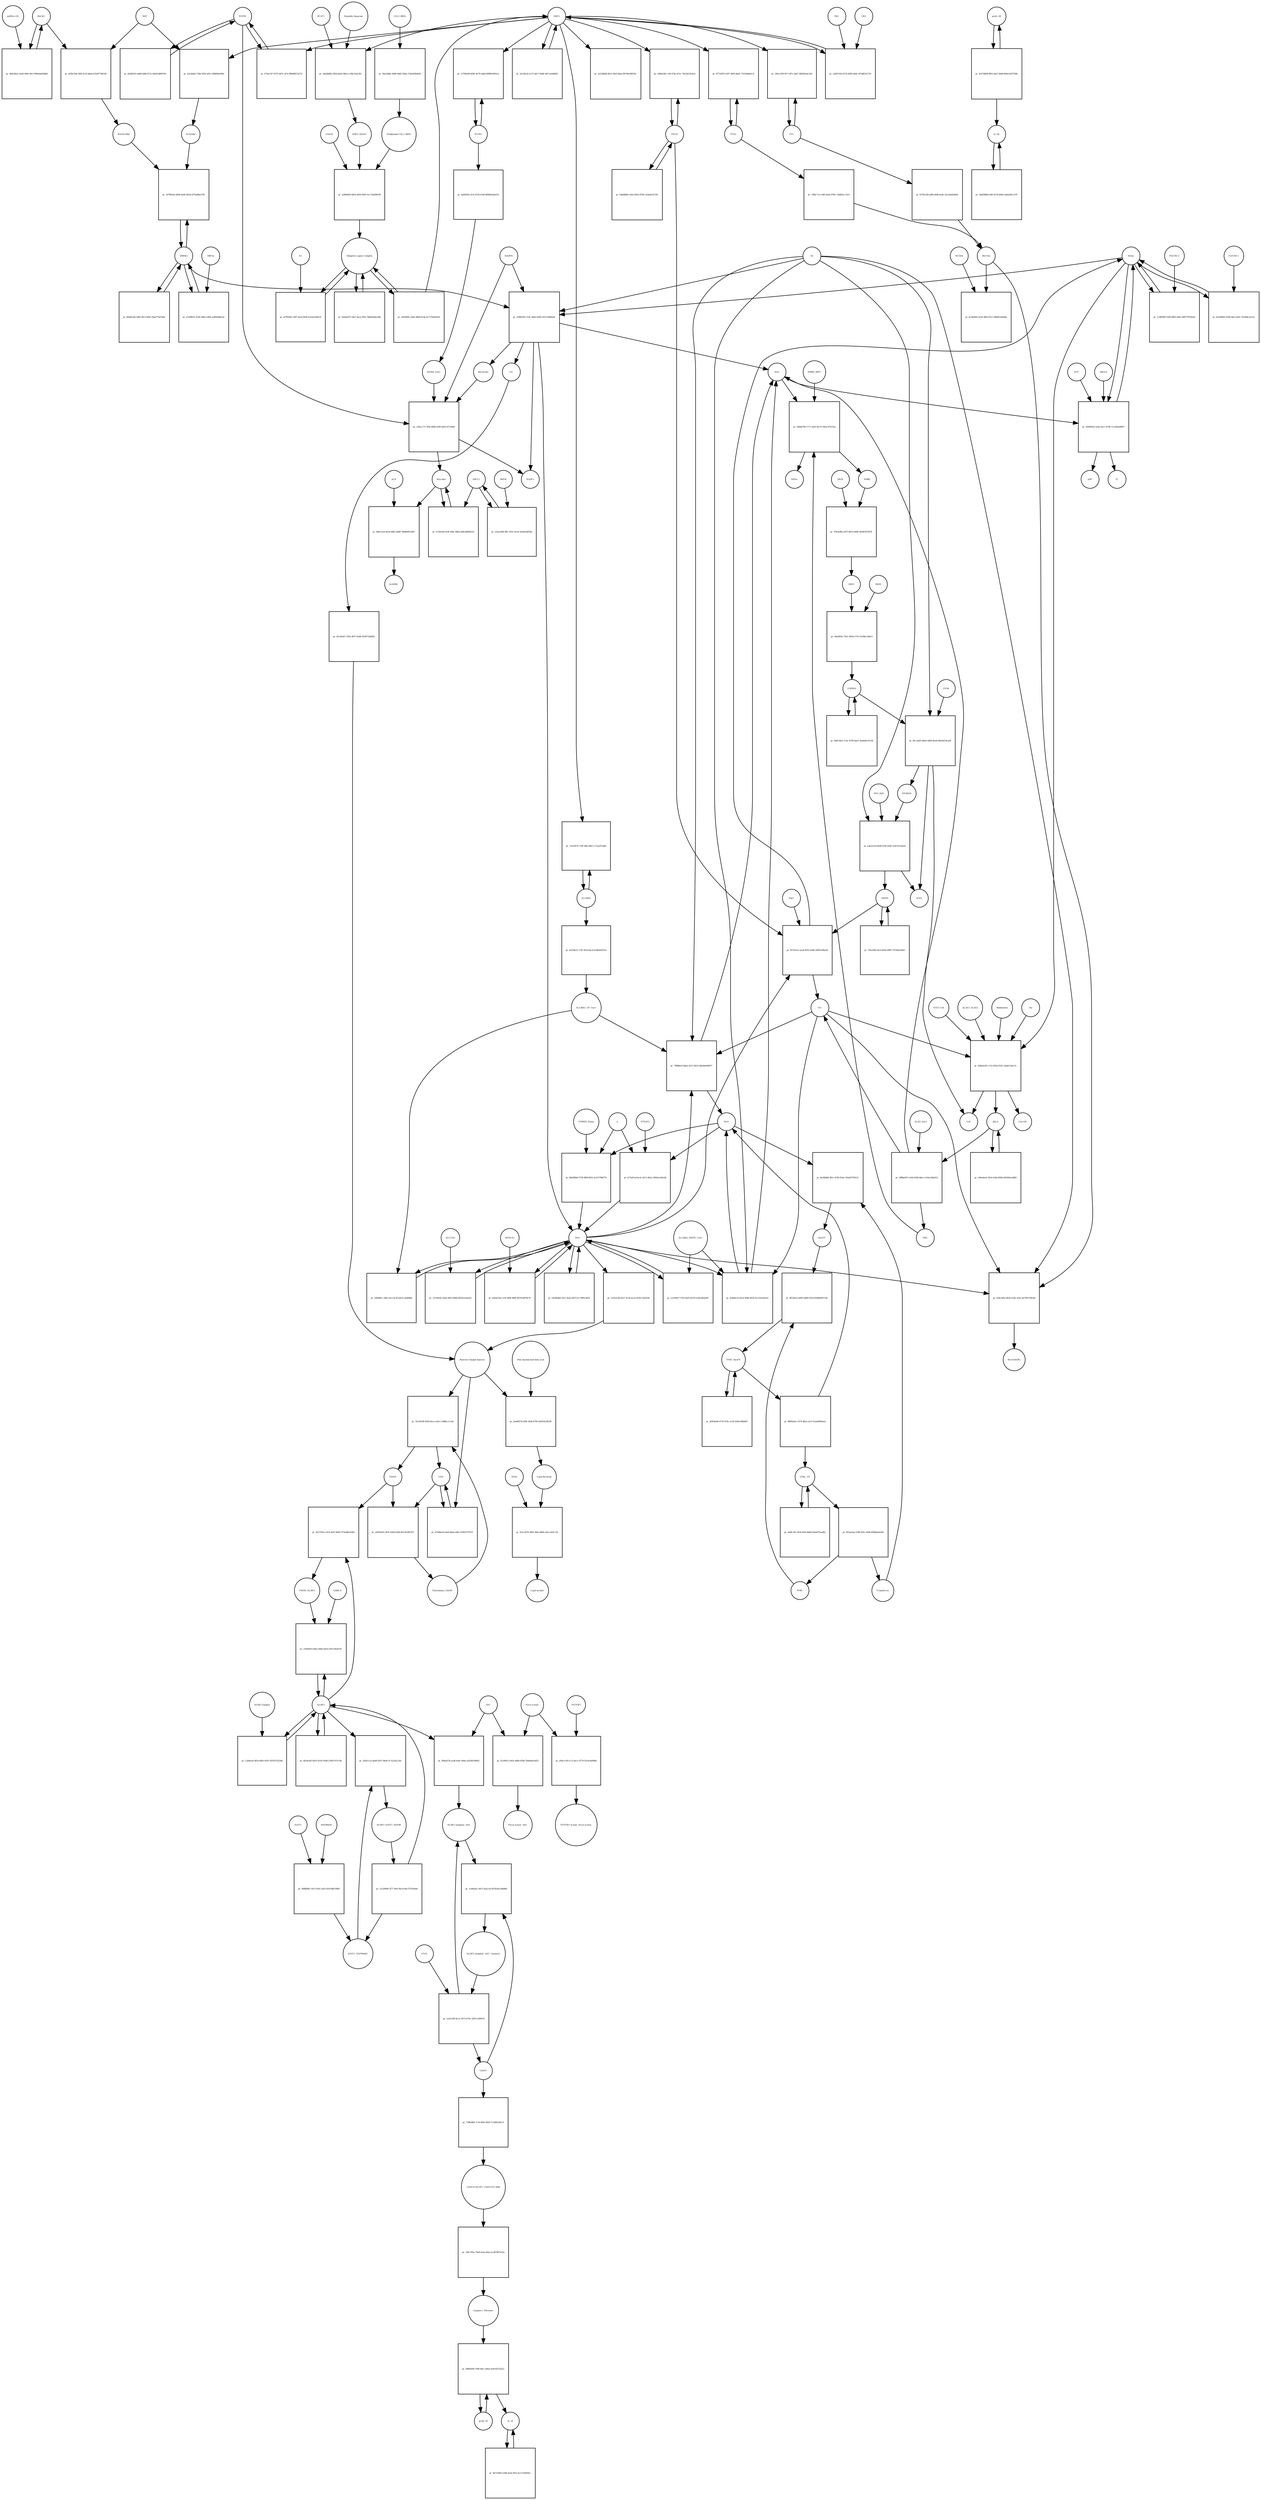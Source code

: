 strict digraph  {
Heme [annotation="urn_miriam_obo.chebi_CHEBI%3A30413", bipartite=0, cls="simple chemical", fontsize=4, label=Heme, shape=circle];
"pr_354601b2-7cdc-449a-b206-24372366fa04" [annotation="", bipartite=1, cls=process, fontsize=4, label="pr_354601b2-7cdc-449a-b206-24372366fa04", shape=square];
Biliverdin [annotation="urn_miriam_obo.chebi_CHEBI%3A17033", bipartite=0, cls="simple chemical", fontsize=4, label=Biliverdin, shape=circle];
HMOX1 [annotation="", bipartite=0, cls=macromolecule, fontsize=4, label=HMOX1, shape=circle];
O2 [annotation="urn_miriam_obo.chebi_CHEBI%3A15379", bipartite=0, cls="simple chemical", fontsize=4, label=O2, shape=circle];
NADPH [annotation="urn_miriam_obo.chebi_CHEBI%3A16474", bipartite=0, cls="simple chemical", fontsize=4, label=NADPH, shape=circle];
H2O [annotation="urn_miriam_obo.chebi_CHEBI%3A15377", bipartite=0, cls="simple chemical", fontsize=4, label=H2O, shape=circle];
"Fe2+" [annotation="urn_miriam_obo.chebi_CHEBI%3A29033", bipartite=0, cls="simple chemical", fontsize=4, label="Fe2+", shape=circle];
"NADP+" [annotation="urn_miriam_obo.chebi_CHEBI%3A18009", bipartite=0, cls="simple chemical", fontsize=4, label="NADP+", shape=circle];
CO [annotation="urn_miriam_obo.chebi_CHEBI%3A17245", bipartite=0, cls="simple chemical", fontsize=4, label=CO, shape=circle];
"pr_1336f909-2349-4893-9d42-4897787fd3ab" [annotation="", bipartite=1, cls=process, fontsize=4, label="pr_1336f909-2349-4893-9d42-4897787fd3ab", shape=square];
"FLVCR1-2" [annotation=urn_miriam_uniprot_Q9Y5Y0, bipartite=0, cls=macromolecule, fontsize=4, label="FLVCR1-2", shape=circle];
"pr_c93ec173-7f0a-4489-a036-eb01c97cf46d" [annotation="", bipartite=1, cls=process, fontsize=4, label="pr_c93ec173-7f0a-4489-a036-eb01c97cf46d", shape=square];
Bilirubin [annotation="urn_miriam_obo.chebi_CHEBI%3A16990", bipartite=0, cls="simple chemical", fontsize=4, label=Bilirubin, shape=circle];
BLVRB [annotation=urn_miriam_uniprot_P30043, bipartite=0, cls=macromolecule, fontsize=4, label=BLVRB, shape=circle];
"BLVRA_Zn2+" [annotation="urn_miriam_obo.chebi_CHEBI%3A29805|urn_miriam_uniprot_P53004", bipartite=0, cls=complex, fontsize=4, label="BLVRA_Zn2+", shape=circle];
"pr_2c5f0cd0-d10f-49bc-88b2-8d4c4d664216" [annotation="", bipartite=1, cls=process, fontsize=4, label="pr_2c5f0cd0-d10f-49bc-88b2-8d4c4d664216", shape=square];
ABCC1 [annotation="", bipartite=0, cls=macromolecule, fontsize=4, label=ABCC1, shape=circle];
"pr_b8613caf-b03d-4d81-b488-7b96b091e805" [annotation="", bipartite=1, cls=process, fontsize=4, label="pr_b8613caf-b03d-4d81-b488-7b96b091e805", shape=square];
ALB [annotation=urn_miriam_uniprot_P02768, bipartite=0, cls=macromolecule, fontsize=4, label=ALB, shape=circle];
"ALB/BIL" [annotation="urn_miriam_uniprot_P02768|urn_miriam_obo.chebi_CHEBI%3A16990", bipartite=0, cls=complex, fontsize=4, label="ALB/BIL", shape=circle];
NRF2 [annotation="", bipartite=0, cls=macromolecule, fontsize=4, label=NRF2, shape=circle];
"pr_a5a3bde5-7f6a-493f-a65c-fdf8064c6f6e" [annotation="", bipartite=1, cls=process, fontsize=4, label="pr_a5a3bde5-7f6a-493f-a65c-fdf8064c6f6e", shape=square];
MAF [annotation=urn_miriam_uniprot_O75444, bipartite=0, cls=macromolecule, fontsize=4, label=MAF, shape=circle];
"Nrf2/Maf" [annotation="", bipartite=0, cls=complex, fontsize=4, label="Nrf2/Maf", shape=circle];
"pr_af5b1206-300f-4132-b8a6-a91d07746336" [annotation="", bipartite=1, cls=process, fontsize=4, label="pr_af5b1206-300f-4132-b8a6-a91d07746336", shape=square];
BACH1 [annotation=urn_miriam_uniprot_O14867, bipartite=0, cls=macromolecule, fontsize=4, label=BACH1, shape=circle];
"BACH1/Maf" [annotation="", bipartite=0, cls=complex, fontsize=4, label="BACH1/Maf", shape=circle];
"pr_489c8b2a-5a04-490e-8fcf-999a6ad5d86d" [annotation="", bipartite=1, cls=process, fontsize=4, label="pr_489c8b2a-5a04-490e-8fcf-999a6ad5d86d", shape=square];
"miRNA-155" [annotation=urn_miriam_ncbigene_406947, bipartite=0, cls="nucleic acid feature", fontsize=4, label="miRNA-155", shape=circle];
"pr_307802e6-4066-4a96-9924-837ba68a37f8" [annotation="", bipartite=1, cls=process, fontsize=4, label="pr_307802e6-4066-4a96-9924-837ba68a37f8", shape=square];
PRIN9 [annotation="urn_miriam_obo.chebi_CHEBI%3A15430", bipartite=0, cls="simple chemical", fontsize=4, label=PRIN9, shape=circle];
"pr_f0735a12-ae24-4055-b346-5df95cf0bc69" [annotation="", bipartite=1, cls=process, fontsize=4, label="pr_f0735a12-ae24-4055-b346-5df95cf0bc69", shape=square];
FECH [annotation=urn_miriam_uniprot_P22830, bipartite=0, cls=macromolecule, fontsize=4, label=FECH, shape=circle];
"Pb2+" [annotation="urn_miriam_obo.chebi_CHEBI%3A27889", bipartite=0, cls="simple chemical", fontsize=4, label="Pb2+", shape=circle];
"H+" [annotation="urn_miriam_obo.chebi_CHEBI%3A15378", bipartite=0, cls="simple chemical", fontsize=4, label="H+", shape=circle];
"SUCC-CoA" [annotation="urn_miriam_obo.chebi_CHEBI%3A57292", bipartite=0, cls="simple chemical", fontsize=4, label="SUCC-CoA", shape=circle];
"pr_628a0c85-c7e2-435d-9145-14ade7aafc51" [annotation="", bipartite=1, cls=process, fontsize=4, label="pr_628a0c85-c7e2-435d-9145-14ade7aafc51", shape=square];
dALA [annotation="urn_miriam_obo.chebi_CHEBI%3A356416", bipartite=0, cls="simple chemical", fontsize=4, label=dALA, shape=circle];
ALAS1_ALAS2 [annotation="urn_miriam_uniprot_P13196|urn_miriam_uniprot_P22557", bipartite=0, cls=complex, fontsize=4, label=ALAS1_ALAS2, shape=circle];
Panhematin [annotation="urn_miriam_obo.chebi_CHEBI%3A50385", bipartite=0, cls="simple chemical", fontsize=4, label=Panhematin, shape=circle];
Gly [annotation="urn_miriam_obo.chebi_CHEBI%3A57305", bipartite=0, cls="simple chemical", fontsize=4, label=Gly, shape=circle];
"CoA-SH" [annotation="urn_miriam_obo.chebi_CHEBI%3A15346", bipartite=0, cls="simple chemical", fontsize=4, label="CoA-SH", shape=circle];
CO2 [annotation="urn_miriam_obo.chebi_CHEBI%3A16526", bipartite=0, cls="simple chemical", fontsize=4, label=CO2, shape=circle];
"pr_2dad940b-383d-46a9-98e0-cc98c554c001" [annotation="", bipartite=1, cls=process, fontsize=4, label="pr_2dad940b-383d-46a9-98e0-cc98c554c001", shape=square];
KEAP1 [annotation=urn_miriam_uniprot_Q14145, bipartite=0, cls=macromolecule, fontsize=4, label=KEAP1, shape=circle];
NRF2_KEAP1 [annotation="urn_miriam_uniprot_Q14145|urn_miriam_uniprot_Q16236", bipartite=0, cls=complex, fontsize=4, label=NRF2_KEAP1, shape=circle];
"Dimethly fumarate" [annotation="urn_miriam_obo.chebi_CHEBI%3A76004", bipartite=0, cls="simple chemical", fontsize=4, label="Dimethly fumarate", shape=circle];
"Ubiquitin Ligase Complex" [annotation="urn_miriam_uniprot_Q14145|urn_miriam_uniprot_Q15843|urn_miriam_uniprot_Q13618|urn_miriam_uniprot_P62877|urn_miriam_uniprot_Q16236|urn_miriam_uniprot_P0CG48|urn_miriam_pubmed_19940261|urn_miriam_interpro_IPR000608", bipartite=0, cls=complex, fontsize=4, label="Ubiquitin Ligase Complex", shape=circle];
"pr_b2eba670-18a7-4aca-95e1-94b9e00acdd9" [annotation="", bipartite=1, cls=process, fontsize=4, label="pr_b2eba670-18a7-4aca-95e1-94b9e00acdd9", shape=square];
"pr_588ba9d7-e344-459d-80a1-e316a18da912" [annotation="", bipartite=1, cls=process, fontsize=4, label="pr_588ba9d7-e344-459d-80a1-e316a18da912", shape=square];
PBG [annotation="urn_miriam_obo.chebi_CHEBI%3A58126", bipartite=0, cls="simple chemical", fontsize=4, label=PBG, shape=circle];
"ALAD_Zn2+" [annotation="urn_miriam_uniprot_P13716|urn_miriam_obo.chebi_CHEBI%3A29105", bipartite=0, cls=complex, fontsize=4, label="ALAD_Zn2+", shape=circle];
"pr_566db796-177c-4243-8a74-5542c47037aa" [annotation="", bipartite=1, cls=process, fontsize=4, label="pr_566db796-177c-4243-8a74-5542c47037aa", shape=square];
HMBL [annotation="urn_miriam_obo.chebi_CHEBI%3A57845", bipartite=0, cls="simple chemical", fontsize=4, label=HMBL, shape=circle];
HMBS_DIPY [annotation="urn_miriam_obo.chebi_CHEBI%3A36319|urn_miriam_uniprot_P08397", bipartite=0, cls=complex, fontsize=4, label=HMBS_DIPY, shape=circle];
"NH4+" [annotation="urn_miriam_obo.chebi_CHEBI%3A28938", bipartite=0, cls="simple chemical", fontsize=4, label="NH4+", shape=circle];
"pr_87b3e9be-a97f-4853-b448-39266187f478" [annotation="", bipartite=1, cls=process, fontsize=4, label="pr_87b3e9be-a97f-4853-b448-39266187f478", shape=square];
URO3 [annotation="urn_miriam_obo.chebi_CHEBI%3A15437", bipartite=0, cls="simple chemical", fontsize=4, label=URO3, shape=circle];
UROS [annotation=urn_miriam_uniprot_P10746, bipartite=0, cls=macromolecule, fontsize=4, label=UROS, shape=circle];
"pr_d4af8592-79a1-4934-a710-33cfbbc26bc9" [annotation="", bipartite=1, cls=process, fontsize=4, label="pr_d4af8592-79a1-4934-a710-33cfbbc26bc9", shape=square];
COPRO3 [annotation="urn_miriam_obo.chebi_CHEBI%3A15439", bipartite=0, cls="simple chemical", fontsize=4, label=COPRO3, shape=circle];
UROD [annotation=urn_miriam_uniprot_P06132, bipartite=0, cls=macromolecule, fontsize=4, label=UROD, shape=circle];
"pr_9fcca603-db0a-4d69-8ea8-d4624474caf8" [annotation="", bipartite=1, cls=process, fontsize=4, label="pr_9fcca603-db0a-4d69-8ea8-d4624474caf8", shape=square];
PPGEN9 [annotation="urn_miriam_obo.chebi_CHEBI%3A15435", bipartite=0, cls="simple chemical", fontsize=4, label=PPGEN9, shape=circle];
CPOX [annotation=urn_miriam_uniprot_P36551, bipartite=0, cls=macromolecule, fontsize=4, label=CPOX, shape=circle];
H2O2 [annotation="urn_miriam_obo.chebi_CHEBI%3A16240", bipartite=0, cls="simple chemical", fontsize=4, label=H2O2, shape=circle];
"pr_e4e2a314-b028-416f-9e49-1a9c9153eafd" [annotation="", bipartite=1, cls=process, fontsize=4, label="pr_e4e2a314-b028-416f-9e49-1a9c9153eafd", shape=square];
PPO_FAD [annotation="urn_miriam_obo.chebi_CHEBI%3A16238|urn_miriam_uniprot_P50336", bipartite=0, cls=complex, fontsize=4, label=PPO_FAD, shape=circle];
"pr_2e13fe1b-a172-4d17-83d6-4d7c2efdd693" [annotation="", bipartite=1, cls=process, fontsize=4, label="pr_2e13fe1b-a172-4d17-83d6-4d7c2efdd693", shape=square];
"pr_e66edee8-281d-43de-808d-d91665ee48fd" [annotation="", bipartite=1, cls="uncertain process", fontsize=4, label="pr_e66edee8-281d-43de-808d-d91665ee48fd", shape=square];
"pr_9d0c042e-7c4c-4700-8a61-4a9de8c07e38" [annotation="", bipartite=1, cls="uncertain process", fontsize=4, label="pr_9d0c042e-7c4c-4700-8a61-4a9de8c07e38", shape=square];
"pr_792c05ff-e6c0-465a-890f-71f18da25bf3" [annotation="", bipartite=1, cls="uncertain process", fontsize=4, label="pr_792c05ff-e6c0-465a-890f-71f18da25bf3", shape=square];
"Poly-unsaturated fatty acid" [annotation="urn_miriam_obo.chebi_CHEBI%3A26208", bipartite=0, cls="simple chemical", fontsize=4, label="Poly-unsaturated fatty acid", shape=circle];
"pr_be486578-299c-4fa8-b700-4d201b53b1f8" [annotation="", bipartite=1, cls=process, fontsize=4, label="pr_be486578-299c-4fa8-b700-4d201b53b1f8", shape=square];
"Lipid Peroxide" [annotation="urn_miriam_obo.chebi_CHEBI%3A61051", bipartite=0, cls="simple chemical", fontsize=4, label="Lipid Peroxide", shape=circle];
"Reactive Oxygen Species" [annotation="urn_miriam_obo.chebi_CHEBI%3A26523", bipartite=0, cls="simple chemical", fontsize=4, label="Reactive Oxygen Species", shape=circle];
"pr_e58c045a-d034-416a-a54e-4e70917485ad" [annotation="", bipartite=1, cls=process, fontsize=4, label="pr_e58c045a-d034-416a-a54e-4e70917485ad", shape=square];
"Fe(3+)O(OH)" [annotation="urn_miriam_obo.chebi_CHEBI%3A78619", bipartite=0, cls="simple chemical", fontsize=4, label="Fe(3+)O(OH)", shape=circle];
Ferritin [annotation=urn_miriam_uniprot_P02794, bipartite=0, cls=complex, fontsize=4, label=Ferritin, shape=circle];
"pr_1bf0481c-39fe-42cf-8c3b-bdc2c2ad90bd" [annotation="", bipartite=1, cls=process, fontsize=4, label="pr_1bf0481c-39fe-42cf-8c3b-bdc2c2ad90bd", shape=square];
"SLC40A1_CP_Cu2+" [annotation="urn_miriam_uniprot_P00450|urn_miriam_uniprot_Q9NP59|urn_miriam_obo.chebi_CHEBI%3A29036", bipartite=0, cls=complex, fontsize=4, label="SLC40A1_CP_Cu2+", shape=circle];
"pr_7f88bb33-8daa-4213-9615-0bed4efd4957" [annotation="", bipartite=1, cls=process, fontsize=4, label="pr_7f88bb33-8daa-4213-9615-0bed4efd4957", shape=square];
"Fe3+" [annotation="urn_miriam_obo.chebi_CHEBI%3A29034", bipartite=0, cls="simple chemical", fontsize=4, label="Fe3+", shape=circle];
SLC40A1 [annotation=urn_miriam_ncbigene_30061, bipartite=0, cls="nucleic acid feature", fontsize=4, label=SLC40A1, shape=circle];
"pr_7a535474-150f-46fe-8fef-c17aa2f7adfb" [annotation="", bipartite=1, cls=process, fontsize=4, label="pr_7a535474-150f-46fe-8fef-c17aa2f7adfb", shape=square];
FTH1 [annotation=urn_miriam_ncbigene_2495, bipartite=0, cls="nucleic acid feature", fontsize=4, label=FTH1, shape=circle];
"pr_877205f5-e507-4005-bbd1-7522448e9c1f" [annotation="", bipartite=1, cls=process, fontsize=4, label="pr_877205f5-e507-4005-bbd1-7522448e9c1f", shape=square];
FTL [annotation=urn_miriam_ncbigene_2512, bipartite=0, cls="nucleic acid feature", fontsize=4, label=FTL, shape=circle];
"pr_394cc659-ff17-4f7c-abe7-f8d583abc203" [annotation="", bipartite=1, cls=process, fontsize=4, label="pr_394cc659-ff17-4f7c-abe7-f8d583abc203", shape=square];
"pr_c0fbc712-c6f8-42a0-976b-734d641c74c4" [annotation="", bipartite=1, cls=process, fontsize=4, label="pr_c0fbc712-c6f8-42a0-976b-734d641c74c4", shape=square];
"pr_6376e304-a0fb-44d6-be4e-5acebe83d45b" [annotation="", bipartite=1, cls=process, fontsize=4, label="pr_6376e304-a0fb-44d6-be4e-5acebe83d45b", shape=square];
"pr_e084e28f-c1fb-476e-b7ec-74e2421fcdcd" [annotation="", bipartite=1, cls=process, fontsize=4, label="pr_e084e28f-c1fb-476e-b7ec-74e2421fcdcd", shape=square];
"pr_54bdd884-10ab-4645-8766-cb3ebfc61356" [annotation="", bipartite=1, cls=process, fontsize=4, label="pr_54bdd884-10ab-4645-8766-cb3ebfc61356", shape=square];
"pr_8440ec66-5d83-4fc3-9e83-56a977b47db2" [annotation="", bipartite=1, cls=process, fontsize=4, label="pr_8440ec66-5d83-4fc3-9e83-56a977b47db2", shape=square];
BLVRA [annotation=urn_miriam_ncbigene_644, bipartite=0, cls="nucleic acid feature", fontsize=4, label=BLVRA, shape=circle];
"pr_e7599a49-b092-4e78-abb0-00f8f24505ca" [annotation="", bipartite=1, cls=process, fontsize=4, label="pr_e7599a49-b092-4e78-abb0-00f8f24505ca", shape=square];
"pr_074a15f7-8725-487c-af7e-8fb48027a27d" [annotation="", bipartite=1, cls=process, fontsize=4, label="pr_074a15f7-8725-487c-af7e-8fb48027a27d", shape=square];
"pr_d20df243-ab88-4086-87ac-b626c6800760" [annotation="", bipartite=1, cls=process, fontsize=4, label="pr_d20df243-ab88-4086-87ac-b626c6800760", shape=square];
"pr_baf42f0d-1fc6-47e6-b7d0-8684d5abb255" [annotation="", bipartite=1, cls=process, fontsize=4, label="pr_baf42f0d-1fc6-47e6-b7d0-8684d5abb255", shape=square];
"pr_bc934e21-17f5-4f16-8ac8-fe9de6d195cf" [annotation="", bipartite=1, cls=process, fontsize=4, label="pr_bc934e21-17f5-4f16-8ac8-fe9de6d195cf", shape=square];
"pr_4c94d382-4cb5-48f3-97e1-9d6d51df2d6a" [annotation="", bipartite=1, cls=process, fontsize=4, label="pr_4c94d382-4cb5-48f3-97e1-9d6d51df2d6a", shape=square];
NCOA4 [annotation=urn_miriam_uniprot_Q13772, bipartite=0, cls=macromolecule, fontsize=4, label=NCOA4, shape=circle];
"pr_88af80b6-0738-4f89-8031-dcf1579bf576" [annotation="", bipartite=1, cls=process, fontsize=4, label="pr_88af80b6-0738-4f89-8031-dcf1579bf576", shape=square];
CYBRD1_Heme [annotation="urn_miriam_uniprot_Q53TN4|urn_miriam_obo.chebi_CHEBI%3A30413", bipartite=0, cls=complex, fontsize=4, label=CYBRD1_Heme, shape=circle];
"e-" [annotation="urn_miriam_obo.chebi_CHEBI%3A10545", bipartite=0, cls="simple chemical", fontsize=4, label="e-", shape=circle];
"pr_12792e9e-20ab-4922-80b6-d450ce5ab22e" [annotation="", bipartite=1, cls=process, fontsize=4, label="pr_12792e9e-20ab-4922-80b6-d450ce5ab22e", shape=square];
SLC11A2 [annotation=urn_miriam_uniprot_P49281, bipartite=0, cls=macromolecule, fontsize=4, label=SLC11A2, shape=circle];
"pr_81ac5878-3865-4bfa-8d69-a3fcce65c726" [annotation="", bipartite=1, cls=process, fontsize=4, label="pr_81ac5878-3865-4bfa-8d69-a3fcce65c726", shape=square];
"Lipid alcohol" [annotation="urn_miriam_obo.chebi_CHEBI%3A24026", bipartite=0, cls="simple chemical", fontsize=4, label="Lipid alcohol", shape=circle];
GPX4 [annotation=urn_miriam_uniprot_P36969, bipartite=0, cls=macromolecule, fontsize=4, label=GPX4, shape=circle];
"pr_a7a08021-0c66-446e-a494-aaf845bbb1af" [annotation="", bipartite=1, cls=process, fontsize=4, label="pr_a7a08021-0c66-446e-a494-aaf845bbb1af", shape=square];
ORF3a [annotation="urn_miriam_uniprot_P0DTC3|urn_miriam_taxonomy_2697049", bipartite=0, cls=macromolecule, fontsize=4, label=ORF3a, shape=circle];
"pr_3c921e3b-2b27-4c36-aca3-9c0fc7a81638" [annotation="", bipartite=1, cls=process, fontsize=4, label="pr_3c921e3b-2b27-4c36-aca3-9c0fc7a81638", shape=square];
"pr_e2eecd98-9ffc-410c-8ced-3a49d1bff3b2" [annotation="", bipartite=1, cls=process, fontsize=4, label="pr_e2eecd98-9ffc-410c-8ced-3a49d1bff3b2", shape=square];
ORF9c [annotation=urn_miriam_taxonomy_2697049, bipartite=0, cls=macromolecule, fontsize=4, label=ORF9c, shape=circle];
CUL3_RBX1 [annotation="urn_miriam_uniprot_Q13618|urn_miriam_uniprot_P62877", bipartite=0, cls=complex, fontsize=4, label=CUL3_RBX1, shape=circle];
"pr_58a1b96e-06d0-4b83-958a-27da095bde91" [annotation="", bipartite=1, cls=process, fontsize=4, label="pr_58a1b96e-06d0-4b83-958a-27da095bde91", shape=square];
"Neddylated CUL3_RBX1" [annotation="urn_miriam_uniprot_Q15843|urn_miriam_uniprot_Q13618|urn_miriam_uniprot_P62877", bipartite=0, cls=complex, fontsize=4, label="Neddylated CUL3_RBX1", shape=circle];
"pr_2e228b08-0b15-481f-b8aa-807dec68976c" [annotation="", bipartite=1, cls=process, fontsize=4, label="pr_2e228b08-0b15-481f-b8aa-807dec68976c", shape=square];
"pr_a296b903-b003-4d59-99d7-6c176a498194" [annotation="", bipartite=1, cls=process, fontsize=4, label="pr_a296b903-b003-4d59-99d7-6c176a498194", shape=square];
CAND1 [annotation=urn_miriam_uniprot_Q86VP6, bipartite=0, cls=macromolecule, fontsize=4, label=CAND1, shape=circle];
E2 [annotation=urn_miriam_interpro_IPR000608, bipartite=0, cls=macromolecule, fontsize=4, label=E2, shape=circle];
"pr_ef76954e-7d97-4ac8-bf56-f1eeee544474" [annotation="", bipartite=1, cls=process, fontsize=4, label="pr_ef76954e-7d97-4ac8-bf56-f1eeee544474", shape=square];
"pr_e2b97164-017b-450f-a9d4-187ddf35137b" [annotation="", bipartite=1, cls=process, fontsize=4, label="pr_e2b97164-017b-450f-a9d4-187ddf35137b", shape=square];
PKC [annotation="urn_miriam_pubmed_12198130|urn_miriam_interpro_IPR012233", bipartite=0, cls=macromolecule, fontsize=4, label=PKC, shape=circle];
CK2 [annotation="", bipartite=0, cls=macromolecule, fontsize=4, label=CK2, shape=circle];
"pr_b22d0405-e028-4dce-8ef1-33c80dc2ece2" [annotation="", bipartite=1, cls=process, fontsize=4, label="pr_b22d0405-e028-4dce-8ef1-33c80dc2ece2", shape=square];
"FLVCR1-1" [annotation=urn_miriam_uniprot_Q9Y5Y0, bipartite=0, cls=macromolecule, fontsize=4, label="FLVCR1-1", shape=circle];
"pr_05608542-ae0e-42cc-b740-7c1ad2e68927" [annotation="", bipartite=1, cls=process, fontsize=4, label="pr_05608542-ae0e-42cc-b740-7c1ad2e68927", shape=square];
ABCG2 [annotation=urn_miriam_uniprot_Q9UNQ0, bipartite=0, cls="macromolecule multimer", fontsize=4, label=ABCG2, shape=circle];
ATP [annotation="urn_miriam_obo.chebi_CHEBI%3A30616", bipartite=0, cls="simple chemical", fontsize=4, label=ATP, shape=circle];
Pi [annotation="urn_miriam_obo.chebi_CHEBI%3A18367", bipartite=0, cls="simple chemical", fontsize=4, label=Pi, shape=circle];
ADP [annotation="urn_miriam_obo.chebi_CHEBI%3A456216", bipartite=0, cls="simple chemical", fontsize=4, label=ADP, shape=circle];
"pr_ce324937-f763-4a03-857d-a14fcd63ed47" [annotation="", bipartite=1, cls=process, fontsize=4, label="pr_ce324937-f763-4a03-857d-a14fcd63ed47", shape=square];
"SLC40A1_HEPH_Cu2+" [annotation="urn_miriam_uniprot_Q9BQS7|urn_miriam_uniprot_Q9NP59|urn_miriam_obo.chebi_CHEBI%3A28694", bipartite=0, cls=complex, fontsize=4, label="SLC40A1_HEPH_Cu2+", shape=circle];
"pr_6cb6bcc9-03c6-4040-bf39-2e133e30a910" [annotation="", bipartite=1, cls=process, fontsize=4, label="pr_6cb6bcc9-03c6-4040-bf39-2e133e30a910", shape=square];
"pr_8e5f8d0d-381c-47d0-814a-556a95709121" [annotation="", bipartite=1, cls=process, fontsize=4, label="pr_8e5f8d0d-381c-47d0-814a-556a95709121", shape=square];
Transferrin [annotation=urn_miriam_uniprot_P02787, bipartite=0, cls=macromolecule, fontsize=4, label=Transferrin, shape=circle];
holoTF [annotation="urn_miriam_uniprot_P02787|urn_miriam_obo.chebi_CHEBI%3A29034", bipartite=0, cls=complex, fontsize=4, label=holoTF, shape=circle];
TFRC [annotation=urn_miriam_uniprot_P02786, bipartite=0, cls="macromolecule multimer", fontsize=4, label=TFRC, shape=circle];
"pr_9f2291a2-bf00-4489-931d-6506b456718a" [annotation="", bipartite=1, cls=process, fontsize=4, label="pr_9f2291a2-bf00-4489-931d-6506b456718a", shape=square];
TFRC_holoTF [annotation="urn_miriam_uniprot_P02787|urn_miriam_obo.chebi_CHEBI%3A29034|urn_miriam_uniprot_P02786", bipartite=0, cls=complex, fontsize=4, label=TFRC_holoTF, shape=circle];
"pr_a0d1ba96-4719-47dc-a1d2-b56ac0f6ddf7" [annotation="", bipartite=1, cls=process, fontsize=4, label="pr_a0d1ba96-4719-47dc-a1d2-b56ac0f6ddf7", shape=square];
"pr_880b43ee-1074-4ba2-a2cf-51ada90b5aa1" [annotation="", bipartite=1, cls=process, fontsize=4, label="pr_880b43ee-1074-4ba2-a2cf-51ada90b5aa1", shape=square];
TFRC_TF [annotation="urn_miriam_uniprot_P02787|urn_miriam_uniprot_P02786", bipartite=0, cls=complex, fontsize=4, label=TFRC_TF, shape=circle];
"pr_b71b47ad-bcdc-4211-862a-3564a1c86c0b" [annotation="", bipartite=1, cls=process, fontsize=4, label="pr_b71b47ad-bcdc-4211-862a-3564a1c86c0b", shape=square];
STEAP3 [annotation=urn_miriam_uniprot_Q658P3, bipartite=0, cls=macromolecule, fontsize=4, label=STEAP3, shape=circle];
"pr_b5b2e536-c154-4f08-989e-867453879e79" [annotation="", bipartite=1, cls=process, fontsize=4, label="pr_b5b2e536-c154-4f08-989e-867453879e79", shape=square];
MCOLN1 [annotation=urn_miriam_uniprot_Q9GZU1, bipartite=0, cls=macromolecule, fontsize=4, label=MCOLN1, shape=circle];
"pr_54c8b3b8-53e7-4a5e-b973-ec72ff8c4d7b" [annotation="", bipartite=1, cls=process, fontsize=4, label="pr_54c8b3b8-53e7-4a5e-b973-ec72ff8c4d7b", shape=square];
"pr_ebdfc39c-bf34-4fa9-8ddd-05eb07b1adb2" [annotation="", bipartite=1, cls=process, fontsize=4, label="pr_ebdfc39c-bf34-4fa9-8ddd-05eb07b1adb2", shape=square];
"pr_8f3aa5ab-3189-429c-a63b-ff4bbbe9a041" [annotation="", bipartite=1, cls=process, fontsize=4, label="pr_8f3aa5ab-3189-429c-a63b-ff4bbbe9a041", shape=square];
"pr_2f5b589c-ebb2-4869-9c4a-6c727ba62618" [annotation="", bipartite=1, cls=process, fontsize=4, label="pr_2f5b589c-ebb2-4869-9c4a-6c727ba62618", shape=square];
Thioredoxin_TXNIP [annotation="urn_miriam_uniprot_P10599|urn_miriam_uniprot_Q9H3M7", bipartite=0, cls=complex, fontsize=4, label=Thioredoxin_TXNIP, shape=circle];
"pr_7dc2d108-820d-4aca-a32e-12d8bccc1afe" [annotation="", bipartite=1, cls=process, fontsize=4, label="pr_7dc2d108-820d-4aca-a32e-12d8bccc1afe", shape=square];
TXNIP [annotation=urn_miriam_uniprot_Q9H3M7, bipartite=0, cls=macromolecule, fontsize=4, label=TXNIP, shape=circle];
TXN [annotation=urn_miriam_uniprot_P10599, bipartite=0, cls=macromolecule, fontsize=4, label=TXN, shape=circle];
NLRP3 [annotation=urn_miriam_uniprot_Q96P20, bipartite=0, cls=macromolecule, fontsize=4, label=NLRP3, shape=circle];
"pr_12d4eeef-8f5d-40b2-b55f-1f9355762248" [annotation="", bipartite=1, cls=process, fontsize=4, label="pr_12d4eeef-8f5d-40b2-b55f-1f9355762248", shape=square];
"Nf-KB Complex" [annotation="urn_miriam_uniprot_P19838|urn_miriam_uniprot_Q04206|urn_miriam_uniprot_Q00653", bipartite=0, cls=complex, fontsize=4, label="Nf-KB Complex", shape=circle];
"pr_663dc4f5-b410-4156-93d9-52497c67e7be" [annotation="", bipartite=1, cls=process, fontsize=4, label="pr_663dc4f5-b410-4156-93d9-52497c67e7be", shape=square];
"pr_b7b04ee0-e9a9-4ba0-ad61-439b3797f1f1" [annotation="", bipartite=1, cls=process, fontsize=4, label="pr_b7b04ee0-e9a9-4ba0-ad61-439b3797f1f1", shape=square];
"pr_ed91b435-2876-4260-b348-4027b2487d7f" [annotation="", bipartite=1, cls=process, fontsize=4, label="pr_ed91b435-2876-4260-b348-4027b2487d7f", shape=square];
HSP90AB1 [annotation=urn_miriam_uniprot_P08238, bipartite=0, cls=macromolecule, fontsize=4, label=HSP90AB1, shape=circle];
"pr_9d9bf8b5-16c5-4181-af43-d1616db74900" [annotation="", bipartite=1, cls=process, fontsize=4, label="pr_9d9bf8b5-16c5-4181-af43-d1616db74900", shape=square];
SUGT1 [annotation=urn_miriam_uniprot_Q9Y2Z0, bipartite=0, cls=macromolecule, fontsize=4, label=SUGT1, shape=circle];
SUGT1_HSP90AB1 [annotation="urn_miriam_uniprot_P08238|urn_miriam_uniprot_Q9Y2Z0", bipartite=0, cls=complex, fontsize=4, label=SUGT1_HSP90AB1, shape=circle];
"pr_2d5411ca-bed8-4207-94a8-3c7a22d113ef" [annotation="", bipartite=1, cls=process, fontsize=4, label="pr_2d5411ca-bed8-4207-94a8-3c7a22d113ef", shape=square];
NLRP3_SUGT1_HSP90 [annotation="urn_miriam_uniprot_P08238|urn_miriam_uniprot_Q96P20|urn_miriam_uniprot_Q9Y2Z0", bipartite=0, cls=complex, fontsize=4, label=NLRP3_SUGT1_HSP90, shape=circle];
"pr_9227581a-e414-4e97-9b87-973edfbc938d" [annotation="", bipartite=1, cls=process, fontsize=4, label="pr_9227581a-e414-4e97-9b87-973edfbc938d", shape=square];
TXNIP_NLRP3 [annotation="urn_miriam_uniprot_Q9H3M7|urn_miriam_uniprot_Q96P20", bipartite=0, cls=complex, fontsize=4, label=TXNIP_NLRP3, shape=circle];
"pr_9f0eb578-acdb-4a8c-849a-ad1f4d760bf5" [annotation="", bipartite=1, cls=process, fontsize=4, label="pr_9f0eb578-acdb-4a8c-849a-ad1f4d760bf5", shape=square];
ASC [annotation=urn_miriam_uniprot_Q9ULZ3, bipartite=0, cls=macromolecule, fontsize=4, label=ASC, shape=circle];
"NLRP3 oligomer_ASC" [annotation="urn_miriam_uniprot_Q9ULZ3|urn_miriam_obo.chebi_CHEBI%3A36080", bipartite=0, cls=complex, fontsize=4, label="NLRP3 oligomer_ASC", shape=circle];
"pr_1cd4ab2c-4415-4aa3-bc28-ffa4e1a48d6d" [annotation="", bipartite=1, cls=process, fontsize=4, label="pr_1cd4ab2c-4415-4aa3-bc28-ffa4e1a48d6d", shape=square];
CASP1 [annotation=urn_miriam_uniprot_P29466, bipartite=0, cls=macromolecule, fontsize=4, label=CASP1, shape=circle];
"NLRP3 oligomer_ASC_Caspase1" [annotation="urn_miriam_uniprot_P29466|urn_miriam_uniprot_Q9ULZ3", bipartite=0, cls=complex, fontsize=4, label="NLRP3 oligomer_ASC_Caspase1", shape=circle];
"pr_f2c69912-043e-4d84-830d-7bbdfa8c9d53" [annotation="", bipartite=1, cls=process, fontsize=4, label="pr_f2c69912-043e-4d84-830d-7bbdfa8c9d53", shape=square];
"Pyrin trimer" [annotation=urn_miriam_uniprot_O15553, bipartite=0, cls=complex, fontsize=4, label="Pyrin trimer", shape=circle];
"Pyrin trimer_ASC" [annotation="urn_miriam_uniprot_O15553|urn_miriam_uniprot_Q9ULZ3", bipartite=0, cls=complex, fontsize=4, label="Pyrin trimer_ASC", shape=circle];
"pr_e06c1cdf-e7c3-4ac1-8779-f5c9e2b0f8bf" [annotation="", bipartite=1, cls=process, fontsize=4, label="pr_e06c1cdf-e7c3-4ac1-8779-f5c9e2b0f8bf", shape=square];
PSTPIP1 [annotation=urn_miriam_uniprot_O43586, bipartite=0, cls="macromolecule multimer", fontsize=4, label=PSTPIP1, shape=circle];
"PSTPIP1 trimer_Pyrin trimer" [annotation="urn_miriam_uniprot_O15553|urn_miriam_uniprot_O43586", bipartite=0, cls=complex, fontsize=4, label="PSTPIP1 trimer_Pyrin trimer", shape=circle];
"pr_cee4128f-8cce-4373-b73e-3297c10f4033" [annotation="", bipartite=1, cls=process, fontsize=4, label="pr_cee4128f-8cce-4373-b73e-3297c10f4033", shape=square];
CTSG [annotation=urn_miriam_uniprot_P08311, bipartite=0, cls=macromolecule, fontsize=4, label=CTSG, shape=circle];
"pr_728fe8b6-7c7b-40fe-992d-7cf36623d1c0" [annotation="", bipartite=1, cls=process, fontsize=4, label="pr_728fe8b6-7c7b-40fe-992d-7cf36623d1c0", shape=square];
"CASP1(120-197)_CASP1(317-404)" [annotation=urn_miriam_uniprot_P29466, bipartite=0, cls=complex, fontsize=4, label="CASP1(120-197)_CASP1(317-404)", shape=circle];
"pr_358c783e-76a8-4e2a-b0a5-ac4878072e5a" [annotation="", bipartite=1, cls=process, fontsize=4, label="pr_358c783e-76a8-4e2a-b0a5-ac4878072e5a", shape=square];
"Caspase-1 Tetramer" [annotation=urn_miriam_uniprot_P29466, bipartite=0, cls="complex multimer", fontsize=4, label="Caspase-1 Tetramer", shape=circle];
"proIL-1B" [annotation=urn_miriam_uniprot_P01584, bipartite=0, cls=macromolecule, fontsize=4, label="proIL-1B", shape=circle];
"pr_81474868-df93-4eb7-96d0-88dce625760b" [annotation="", bipartite=1, cls=process, fontsize=4, label="pr_81474868-df93-4eb7-96d0-88dce625760b", shape=square];
"IL-1B" [annotation=urn_miriam_uniprot_P01584, bipartite=0, cls=macromolecule, fontsize=4, label="IL-1B", shape=circle];
"pr_2b60488d-f2bf-4278-b56b-cdeba9411470" [annotation="", bipartite=1, cls="omitted process", fontsize=4, label="pr_2b60488d-f2bf-4278-b56b-cdeba9411470", shape=square];
"pr_c04a0d19-e6ee-4dde-ba03-a951c8aef101" [annotation="", bipartite=1, cls=process, fontsize=4, label="pr_c04a0d19-e6ee-4dde-ba03-a951c8aef101", shape=square];
"SARS E" [annotation=urn_miriam_uniprot_P59637, bipartite=0, cls=macromolecule, fontsize=4, label="SARS E", shape=circle];
"proIL-18" [annotation=urn_miriam_uniprot_Q14116, bipartite=0, cls=macromolecule, fontsize=4, label="proIL-18", shape=circle];
"pr_696bef6d-7049-4dcc-b4aa-b18c65e7b2a2" [annotation="", bipartite=1, cls=process, fontsize=4, label="pr_696bef6d-7049-4dcc-b4aa-b18c65e7b2a2", shape=square];
"IL-18" [annotation=urn_miriam_uniprot_Q14116, bipartite=0, cls=macromolecule, fontsize=4, label="IL-18", shape=circle];
"pr_db71d493-e046-4cba-8f1e-bc1153fd39cc" [annotation="", bipartite=1, cls="omitted process", fontsize=4, label="pr_db71d493-e046-4cba-8f1e-bc1153fd39cc", shape=square];
"pr_b21ab247-335a-4037-9adb-3f29f73a8692" [annotation="", bipartite=1, cls=process, fontsize=4, label="pr_b21ab247-335a-4037-9adb-3f29f73a8692", shape=square];
"pr_11e29468-2f77-49cf-8ec4-06c27b70e444" [annotation="", bipartite=1, cls=process, fontsize=4, label="pr_11e29468-2f77-49cf-8ec4-06c27b70e444", shape=square];
Heme -> "pr_354601b2-7cdc-449a-b206-24372366fa04"  [annotation="", interaction_type=consumption];
Heme -> "pr_1336f909-2349-4893-9d42-4897787fd3ab"  [annotation="", interaction_type=consumption];
Heme -> "pr_628a0c85-c7e2-435d-9145-14ade7aafc51"  [annotation=urn_miriam_pubmed_25446301, interaction_type=inhibition];
Heme -> "pr_b22d0405-e028-4dce-8ef1-33c80dc2ece2"  [annotation="", interaction_type=consumption];
Heme -> "pr_05608542-ae0e-42cc-b740-7c1ad2e68927"  [annotation="", interaction_type=consumption];
"pr_354601b2-7cdc-449a-b206-24372366fa04" -> Biliverdin  [annotation="", interaction_type=production];
"pr_354601b2-7cdc-449a-b206-24372366fa04" -> H2O  [annotation="", interaction_type=production];
"pr_354601b2-7cdc-449a-b206-24372366fa04" -> "Fe2+"  [annotation="", interaction_type=production];
"pr_354601b2-7cdc-449a-b206-24372366fa04" -> "NADP+"  [annotation="", interaction_type=production];
"pr_354601b2-7cdc-449a-b206-24372366fa04" -> CO  [annotation="", interaction_type=production];
Biliverdin -> "pr_c93ec173-7f0a-4489-a036-eb01c97cf46d"  [annotation="", interaction_type=consumption];
HMOX1 -> "pr_354601b2-7cdc-449a-b206-24372366fa04"  [annotation="", interaction_type=catalysis];
HMOX1 -> "pr_307802e6-4066-4a96-9924-837ba68a37f8"  [annotation="", interaction_type=consumption];
HMOX1 -> "pr_8440ec66-5d83-4fc3-9e83-56a977b47db2"  [annotation="", interaction_type=consumption];
HMOX1 -> "pr_a7a08021-0c66-446e-a494-aaf845bbb1af"  [annotation="", interaction_type=consumption];
O2 -> "pr_354601b2-7cdc-449a-b206-24372366fa04"  [annotation="", interaction_type=consumption];
O2 -> "pr_9fcca603-db0a-4d69-8ea8-d4624474caf8"  [annotation="", interaction_type=consumption];
O2 -> "pr_e4e2a314-b028-416f-9e49-1a9c9153eafd"  [annotation="", interaction_type=consumption];
O2 -> "pr_e58c045a-d034-416a-a54e-4e70917485ad"  [annotation="", interaction_type=consumption];
O2 -> "pr_7f88bb33-8daa-4213-9615-0bed4efd4957"  [annotation="", interaction_type=consumption];
O2 -> "pr_6cb6bcc9-03c6-4040-bf39-2e133e30a910"  [annotation="", interaction_type=consumption];
NADPH -> "pr_354601b2-7cdc-449a-b206-24372366fa04"  [annotation="", interaction_type=consumption];
NADPH -> "pr_c93ec173-7f0a-4489-a036-eb01c97cf46d"  [annotation="", interaction_type=consumption];
H2O -> "pr_566db796-177c-4243-8a74-5542c47037aa"  [annotation="", interaction_type=consumption];
H2O -> "pr_05608542-ae0e-42cc-b740-7c1ad2e68927"  [annotation="", interaction_type=consumption];
"Fe2+" -> "pr_f0735a12-ae24-4055-b346-5df95cf0bc69"  [annotation="", interaction_type=consumption];
"Fe2+" -> "pr_e58c045a-d034-416a-a54e-4e70917485ad"  [annotation="", interaction_type=consumption];
"Fe2+" -> "pr_1bf0481c-39fe-42cf-8c3b-bdc2c2ad90bd"  [annotation="", interaction_type=consumption];
"Fe2+" -> "pr_7f88bb33-8daa-4213-9615-0bed4efd4957"  [annotation="", interaction_type=consumption];
"Fe2+" -> "pr_12792e9e-20ab-4922-80b6-d450ce5ab22e"  [annotation="", interaction_type=consumption];
"Fe2+" -> "pr_3c921e3b-2b27-4c36-aca3-9c0fc7a81638"  [annotation="urn_miriam_pubmed_26794443|urn_miriam_pubmed_30692038", interaction_type=catalysis];
"Fe2+" -> "pr_ce324937-f763-4a03-857d-a14fcd63ed47"  [annotation="", interaction_type=consumption];
"Fe2+" -> "pr_6cb6bcc9-03c6-4040-bf39-2e133e30a910"  [annotation="", interaction_type=consumption];
"Fe2+" -> "pr_b5b2e536-c154-4f08-989e-867453879e79"  [annotation="", interaction_type=consumption];
"Fe2+" -> "pr_54c8b3b8-53e7-4a5e-b973-ec72ff8c4d7b"  [annotation="", interaction_type=consumption];
CO -> "pr_b21ab247-335a-4037-9adb-3f29f73a8692"  [annotation="urn_miriam_pubmed_28356568|urn_miriam_pubmed_25770182", interaction_type=inhibition];
"pr_1336f909-2349-4893-9d42-4897787fd3ab" -> Heme  [annotation="", interaction_type=production];
"FLVCR1-2" -> "pr_1336f909-2349-4893-9d42-4897787fd3ab"  [annotation="", interaction_type=catalysis];
"pr_c93ec173-7f0a-4489-a036-eb01c97cf46d" -> Bilirubin  [annotation="", interaction_type=production];
"pr_c93ec173-7f0a-4489-a036-eb01c97cf46d" -> "NADP+"  [annotation="", interaction_type=production];
Bilirubin -> "pr_2c5f0cd0-d10f-49bc-88b2-8d4c4d664216"  [annotation="", interaction_type=consumption];
Bilirubin -> "pr_b8613caf-b03d-4d81-b488-7b96b091e805"  [annotation="", interaction_type=consumption];
BLVRB -> "pr_c93ec173-7f0a-4489-a036-eb01c97cf46d"  [annotation="", interaction_type=catalysis];
BLVRB -> "pr_074a15f7-8725-487c-af7e-8fb48027a27d"  [annotation="", interaction_type=consumption];
BLVRB -> "pr_d20df243-ab88-4086-87ac-b626c6800760"  [annotation="", interaction_type=consumption];
"BLVRA_Zn2+" -> "pr_c93ec173-7f0a-4489-a036-eb01c97cf46d"  [annotation="", interaction_type=catalysis];
"pr_2c5f0cd0-d10f-49bc-88b2-8d4c4d664216" -> Bilirubin  [annotation="", interaction_type=production];
ABCC1 -> "pr_2c5f0cd0-d10f-49bc-88b2-8d4c4d664216"  [annotation="", interaction_type=catalysis];
ABCC1 -> "pr_e2eecd98-9ffc-410c-8ced-3a49d1bff3b2"  [annotation="", interaction_type=consumption];
"pr_b8613caf-b03d-4d81-b488-7b96b091e805" -> "ALB/BIL"  [annotation="", interaction_type=production];
ALB -> "pr_b8613caf-b03d-4d81-b488-7b96b091e805"  [annotation="", interaction_type=consumption];
NRF2 -> "pr_a5a3bde5-7f6a-493f-a65c-fdf8064c6f6e"  [annotation="", interaction_type=consumption];
NRF2 -> "pr_2dad940b-383d-46a9-98e0-cc98c554c001"  [annotation="", interaction_type=consumption];
NRF2 -> "pr_2e13fe1b-a172-4d17-83d6-4d7c2efdd693"  [annotation="", interaction_type=consumption];
NRF2 -> "pr_7a535474-150f-46fe-8fef-c17aa2f7adfb"  [annotation=urn_miriam_pubmed_30692038, interaction_type=catalysis];
NRF2 -> "pr_877205f5-e507-4005-bbd1-7522448e9c1f"  [annotation=urn_miriam_pubmed_30692038, interaction_type=catalysis];
NRF2 -> "pr_394cc659-ff17-4f7c-abe7-f8d583abc203"  [annotation=urn_miriam_pubmed_30692038, interaction_type=catalysis];
NRF2 -> "pr_e084e28f-c1fb-476e-b7ec-74e2421fcdcd"  [annotation="urn_miriam_pubmed_30692038|urn_miriam_pubmed_23766848", interaction_type=catalysis];
NRF2 -> "pr_e7599a49-b092-4e78-abb0-00f8f24505ca"  [annotation=urn_miriam_pubmed_30692038, interaction_type=catalysis];
NRF2 -> "pr_074a15f7-8725-487c-af7e-8fb48027a27d"  [annotation=urn_miriam_pubmed_30692038, interaction_type=catalysis];
NRF2 -> "pr_2e228b08-0b15-481f-b8aa-807dec68976c"  [annotation="", interaction_type=consumption];
NRF2 -> "pr_e2b97164-017b-450f-a9d4-187ddf35137b"  [annotation="", interaction_type=consumption];
"pr_a5a3bde5-7f6a-493f-a65c-fdf8064c6f6e" -> "Nrf2/Maf"  [annotation="", interaction_type=production];
MAF -> "pr_a5a3bde5-7f6a-493f-a65c-fdf8064c6f6e"  [annotation="", interaction_type=consumption];
MAF -> "pr_af5b1206-300f-4132-b8a6-a91d07746336"  [annotation="", interaction_type=consumption];
"Nrf2/Maf" -> "pr_307802e6-4066-4a96-9924-837ba68a37f8"  [annotation="urn_miriam_pubmed_10473555|urn_miriam_pubmed_31827672|urn_miriam_pubmed_30692038|urn_miriam_pubmed_29717933", interaction_type=catalysis];
"pr_af5b1206-300f-4132-b8a6-a91d07746336" -> "BACH1/Maf"  [annotation="", interaction_type=production];
BACH1 -> "pr_af5b1206-300f-4132-b8a6-a91d07746336"  [annotation="", interaction_type=consumption];
BACH1 -> "pr_489c8b2a-5a04-490e-8fcf-999a6ad5d86d"  [annotation="", interaction_type=consumption];
"BACH1/Maf" -> "pr_307802e6-4066-4a96-9924-837ba68a37f8"  [annotation="urn_miriam_pubmed_10473555|urn_miriam_pubmed_31827672|urn_miriam_pubmed_30692038|urn_miriam_pubmed_29717933", interaction_type=inhibition];
"pr_489c8b2a-5a04-490e-8fcf-999a6ad5d86d" -> BACH1  [annotation="", interaction_type=production];
"miRNA-155" -> "pr_489c8b2a-5a04-490e-8fcf-999a6ad5d86d"  [annotation="urn_miriam_pubmed_28082120|urn_miriam_pubmed_21982894", interaction_type=inhibition];
"pr_307802e6-4066-4a96-9924-837ba68a37f8" -> HMOX1  [annotation="", interaction_type=production];
PRIN9 -> "pr_f0735a12-ae24-4055-b346-5df95cf0bc69"  [annotation="", interaction_type=consumption];
PRIN9 -> "pr_792c05ff-e6c0-465a-890f-71f18da25bf3"  [annotation="", interaction_type=consumption];
"pr_f0735a12-ae24-4055-b346-5df95cf0bc69" -> Heme  [annotation="", interaction_type=production];
"pr_f0735a12-ae24-4055-b346-5df95cf0bc69" -> "H+"  [annotation="", interaction_type=production];
FECH -> "pr_f0735a12-ae24-4055-b346-5df95cf0bc69"  [annotation="", interaction_type=catalysis];
FECH -> "pr_e084e28f-c1fb-476e-b7ec-74e2421fcdcd"  [annotation="", interaction_type=consumption];
FECH -> "pr_54bdd884-10ab-4645-8766-cb3ebfc61356"  [annotation="", interaction_type=consumption];
"Pb2+" -> "pr_f0735a12-ae24-4055-b346-5df95cf0bc69"  [annotation="", interaction_type=inhibition];
"H+" -> "pr_628a0c85-c7e2-435d-9145-14ade7aafc51"  [annotation="", interaction_type=consumption];
"H+" -> "pr_e58c045a-d034-416a-a54e-4e70917485ad"  [annotation="", interaction_type=consumption];
"H+" -> "pr_7f88bb33-8daa-4213-9615-0bed4efd4957"  [annotation="", interaction_type=consumption];
"H+" -> "pr_6cb6bcc9-03c6-4040-bf39-2e133e30a910"  [annotation="", interaction_type=consumption];
"SUCC-CoA" -> "pr_628a0c85-c7e2-435d-9145-14ade7aafc51"  [annotation="", interaction_type=consumption];
"pr_628a0c85-c7e2-435d-9145-14ade7aafc51" -> dALA  [annotation="", interaction_type=production];
"pr_628a0c85-c7e2-435d-9145-14ade7aafc51" -> "CoA-SH"  [annotation="", interaction_type=production];
"pr_628a0c85-c7e2-435d-9145-14ade7aafc51" -> CO2  [annotation="", interaction_type=production];
dALA -> "pr_588ba9d7-e344-459d-80a1-e316a18da912"  [annotation="", interaction_type=consumption];
dALA -> "pr_e66edee8-281d-43de-808d-d91665ee48fd"  [annotation="", interaction_type=consumption];
ALAS1_ALAS2 -> "pr_628a0c85-c7e2-435d-9145-14ade7aafc51"  [annotation=urn_miriam_pubmed_25446301, interaction_type=catalysis];
Panhematin -> "pr_628a0c85-c7e2-435d-9145-14ade7aafc51"  [annotation=urn_miriam_pubmed_25446301, interaction_type=inhibition];
Gly -> "pr_628a0c85-c7e2-435d-9145-14ade7aafc51"  [annotation="", interaction_type=consumption];
"pr_2dad940b-383d-46a9-98e0-cc98c554c001" -> NRF2_KEAP1  [annotation="", interaction_type=production];
KEAP1 -> "pr_2dad940b-383d-46a9-98e0-cc98c554c001"  [annotation="", interaction_type=consumption];
NRF2_KEAP1 -> "pr_a296b903-b003-4d59-99d7-6c176a498194"  [annotation="", interaction_type=consumption];
"Dimethly fumarate" -> "pr_2dad940b-383d-46a9-98e0-cc98c554c001"  [annotation="urn_miriam_pubmed_15282312|urn_miriam_pubmed_20486766|urn_miriam_pubmed_31692987|urn_miriam_pubmed_15572695|urn_miriam_pubmed_32132672", interaction_type=inhibition];
"Ubiquitin Ligase Complex" -> "pr_b2eba670-18a7-4aca-95e1-94b9e00acdd9"  [annotation="", interaction_type=consumption];
"Ubiquitin Ligase Complex" -> "pr_ef76954e-7d97-4ac8-bf56-f1eeee544474"  [annotation="", interaction_type=consumption];
"Ubiquitin Ligase Complex" -> "pr_2f5b589c-ebb2-4869-9c4a-6c727ba62618"  [annotation="", interaction_type=consumption];
"pr_b2eba670-18a7-4aca-95e1-94b9e00acdd9" -> "Ubiquitin Ligase Complex"  [annotation="", interaction_type=production];
"pr_588ba9d7-e344-459d-80a1-e316a18da912" -> PBG  [annotation="", interaction_type=production];
"pr_588ba9d7-e344-459d-80a1-e316a18da912" -> "H+"  [annotation="", interaction_type=production];
"pr_588ba9d7-e344-459d-80a1-e316a18da912" -> H2O  [annotation="", interaction_type=production];
PBG -> "pr_566db796-177c-4243-8a74-5542c47037aa"  [annotation="", interaction_type=consumption];
"ALAD_Zn2+" -> "pr_588ba9d7-e344-459d-80a1-e316a18da912"  [annotation="", interaction_type=catalysis];
"pr_566db796-177c-4243-8a74-5542c47037aa" -> HMBL  [annotation="", interaction_type=production];
"pr_566db796-177c-4243-8a74-5542c47037aa" -> "NH4+"  [annotation="", interaction_type=production];
HMBL -> "pr_87b3e9be-a97f-4853-b448-39266187f478"  [annotation="", interaction_type=consumption];
HMBS_DIPY -> "pr_566db796-177c-4243-8a74-5542c47037aa"  [annotation="", interaction_type=catalysis];
"pr_87b3e9be-a97f-4853-b448-39266187f478" -> URO3  [annotation="", interaction_type=production];
URO3 -> "pr_d4af8592-79a1-4934-a710-33cfbbc26bc9"  [annotation="", interaction_type=consumption];
UROS -> "pr_87b3e9be-a97f-4853-b448-39266187f478"  [annotation="", interaction_type=catalysis];
"pr_d4af8592-79a1-4934-a710-33cfbbc26bc9" -> COPRO3  [annotation="", interaction_type=production];
COPRO3 -> "pr_9fcca603-db0a-4d69-8ea8-d4624474caf8"  [annotation="", interaction_type=consumption];
COPRO3 -> "pr_9d0c042e-7c4c-4700-8a61-4a9de8c07e38"  [annotation="", interaction_type=consumption];
UROD -> "pr_d4af8592-79a1-4934-a710-33cfbbc26bc9"  [annotation="", interaction_type=catalysis];
"pr_9fcca603-db0a-4d69-8ea8-d4624474caf8" -> PPGEN9  [annotation="", interaction_type=production];
"pr_9fcca603-db0a-4d69-8ea8-d4624474caf8" -> CO2  [annotation="", interaction_type=production];
"pr_9fcca603-db0a-4d69-8ea8-d4624474caf8" -> H2O2  [annotation="", interaction_type=production];
PPGEN9 -> "pr_e4e2a314-b028-416f-9e49-1a9c9153eafd"  [annotation="", interaction_type=consumption];
CPOX -> "pr_9fcca603-db0a-4d69-8ea8-d4624474caf8"  [annotation="", interaction_type=catalysis];
"pr_e4e2a314-b028-416f-9e49-1a9c9153eafd" -> PRIN9  [annotation="", interaction_type=production];
"pr_e4e2a314-b028-416f-9e49-1a9c9153eafd" -> H2O2  [annotation="", interaction_type=production];
PPO_FAD -> "pr_e4e2a314-b028-416f-9e49-1a9c9153eafd"  [annotation="", interaction_type=catalysis];
"pr_2e13fe1b-a172-4d17-83d6-4d7c2efdd693" -> NRF2  [annotation="", interaction_type=production];
"pr_e66edee8-281d-43de-808d-d91665ee48fd" -> dALA  [annotation="", interaction_type=production];
"pr_9d0c042e-7c4c-4700-8a61-4a9de8c07e38" -> COPRO3  [annotation="", interaction_type=production];
"pr_792c05ff-e6c0-465a-890f-71f18da25bf3" -> PRIN9  [annotation="", interaction_type=production];
"Poly-unsaturated fatty acid" -> "pr_be486578-299c-4fa8-b700-4d201b53b1f8"  [annotation="", interaction_type=consumption];
"pr_be486578-299c-4fa8-b700-4d201b53b1f8" -> "Lipid Peroxide"  [annotation="", interaction_type=production];
"Lipid Peroxide" -> "pr_81ac5878-3865-4bfa-8d69-a3fcce65c726"  [annotation="", interaction_type=consumption];
"Reactive Oxygen Species" -> "pr_be486578-299c-4fa8-b700-4d201b53b1f8"  [annotation="urn_miriam_pubmed_26794443|urn_miriam_pubmed_30692038", interaction_type=catalysis];
"Reactive Oxygen Species" -> "pr_7dc2d108-820d-4aca-a32e-12d8bccc1afe"  [annotation="", interaction_type="necessary stimulation"];
"Reactive Oxygen Species" -> "pr_b7b04ee0-e9a9-4ba0-ad61-439b3797f1f1"  [annotation="", interaction_type="necessary stimulation"];
"pr_e58c045a-d034-416a-a54e-4e70917485ad" -> "Fe(3+)O(OH)"  [annotation="", interaction_type=production];
Ferritin -> "pr_e58c045a-d034-416a-a54e-4e70917485ad"  [annotation="", interaction_type=catalysis];
Ferritin -> "pr_4c94d382-4cb5-48f3-97e1-9d6d51df2d6a"  [annotation="", interaction_type=consumption];
"pr_1bf0481c-39fe-42cf-8c3b-bdc2c2ad90bd" -> "Fe2+"  [annotation="", interaction_type=production];
"SLC40A1_CP_Cu2+" -> "pr_1bf0481c-39fe-42cf-8c3b-bdc2c2ad90bd"  [annotation="", interaction_type=catalysis];
"SLC40A1_CP_Cu2+" -> "pr_7f88bb33-8daa-4213-9615-0bed4efd4957"  [annotation="", interaction_type=catalysis];
"pr_7f88bb33-8daa-4213-9615-0bed4efd4957" -> "Fe3+"  [annotation="", interaction_type=production];
"pr_7f88bb33-8daa-4213-9615-0bed4efd4957" -> H2O  [annotation="", interaction_type=production];
"Fe3+" -> "pr_88af80b6-0738-4f89-8031-dcf1579bf576"  [annotation="", interaction_type=consumption];
"Fe3+" -> "pr_8e5f8d0d-381c-47d0-814a-556a95709121"  [annotation="", interaction_type=consumption];
"Fe3+" -> "pr_b71b47ad-bcdc-4211-862a-3564a1c86c0b"  [annotation="", interaction_type=consumption];
SLC40A1 -> "pr_7a535474-150f-46fe-8fef-c17aa2f7adfb"  [annotation="", interaction_type=consumption];
SLC40A1 -> "pr_bc934e21-17f5-4f16-8ac8-fe9de6d195cf"  [annotation="", interaction_type=consumption];
"pr_7a535474-150f-46fe-8fef-c17aa2f7adfb" -> SLC40A1  [annotation="", interaction_type=production];
FTH1 -> "pr_877205f5-e507-4005-bbd1-7522448e9c1f"  [annotation="", interaction_type=consumption];
FTH1 -> "pr_c0fbc712-c6f8-42a0-976b-734d641c74c4"  [annotation="", interaction_type=consumption];
"pr_877205f5-e507-4005-bbd1-7522448e9c1f" -> FTH1  [annotation="", interaction_type=production];
FTL -> "pr_394cc659-ff17-4f7c-abe7-f8d583abc203"  [annotation="", interaction_type=consumption];
FTL -> "pr_6376e304-a0fb-44d6-be4e-5acebe83d45b"  [annotation="", interaction_type=consumption];
"pr_394cc659-ff17-4f7c-abe7-f8d583abc203" -> FTL  [annotation="", interaction_type=production];
"pr_c0fbc712-c6f8-42a0-976b-734d641c74c4" -> Ferritin  [annotation="", interaction_type=production];
"pr_6376e304-a0fb-44d6-be4e-5acebe83d45b" -> Ferritin  [annotation="", interaction_type=production];
"pr_e084e28f-c1fb-476e-b7ec-74e2421fcdcd" -> FECH  [annotation="", interaction_type=production];
"pr_54bdd884-10ab-4645-8766-cb3ebfc61356" -> FECH  [annotation="", interaction_type=production];
"pr_8440ec66-5d83-4fc3-9e83-56a977b47db2" -> HMOX1  [annotation="", interaction_type=production];
BLVRA -> "pr_e7599a49-b092-4e78-abb0-00f8f24505ca"  [annotation="", interaction_type=consumption];
BLVRA -> "pr_baf42f0d-1fc6-47e6-b7d0-8684d5abb255"  [annotation="", interaction_type=consumption];
"pr_e7599a49-b092-4e78-abb0-00f8f24505ca" -> BLVRA  [annotation="", interaction_type=production];
"pr_074a15f7-8725-487c-af7e-8fb48027a27d" -> BLVRB  [annotation="", interaction_type=production];
"pr_d20df243-ab88-4086-87ac-b626c6800760" -> BLVRB  [annotation="", interaction_type=production];
"pr_baf42f0d-1fc6-47e6-b7d0-8684d5abb255" -> "BLVRA_Zn2+"  [annotation="", interaction_type=production];
"pr_bc934e21-17f5-4f16-8ac8-fe9de6d195cf" -> "SLC40A1_CP_Cu2+"  [annotation="", interaction_type=production];
NCOA4 -> "pr_4c94d382-4cb5-48f3-97e1-9d6d51df2d6a"  [annotation=urn_miriam_pubmed_30692038, interaction_type=catalysis];
"pr_88af80b6-0738-4f89-8031-dcf1579bf576" -> "Fe2+"  [annotation="", interaction_type=production];
CYBRD1_Heme -> "pr_88af80b6-0738-4f89-8031-dcf1579bf576"  [annotation="", interaction_type=catalysis];
"e-" -> "pr_88af80b6-0738-4f89-8031-dcf1579bf576"  [annotation="", interaction_type=consumption];
"e-" -> "pr_b71b47ad-bcdc-4211-862a-3564a1c86c0b"  [annotation="", interaction_type=consumption];
"pr_12792e9e-20ab-4922-80b6-d450ce5ab22e" -> "Fe2+"  [annotation="", interaction_type=production];
SLC11A2 -> "pr_12792e9e-20ab-4922-80b6-d450ce5ab22e"  [annotation="", interaction_type=catalysis];
"pr_81ac5878-3865-4bfa-8d69-a3fcce65c726" -> "Lipid alcohol"  [annotation="", interaction_type=production];
GPX4 -> "pr_81ac5878-3865-4bfa-8d69-a3fcce65c726"  [annotation="urn_miriam_pubmed_26794443|urn_miriam_pubmed_30692038", interaction_type=catalysis];
"pr_a7a08021-0c66-446e-a494-aaf845bbb1af" -> HMOX1  [annotation="", interaction_type=production];
ORF3a -> "pr_a7a08021-0c66-446e-a494-aaf845bbb1af"  [annotation="urn_miriam_doi_10.1101%2F2020.03.22.002386|urn_miriam_taxonomy_2697049", interaction_type=modulation];
"pr_3c921e3b-2b27-4c36-aca3-9c0fc7a81638" -> "Reactive Oxygen Species"  [annotation="", interaction_type=production];
"pr_e2eecd98-9ffc-410c-8ced-3a49d1bff3b2" -> ABCC1  [annotation="", interaction_type=production];
ORF9c -> "pr_e2eecd98-9ffc-410c-8ced-3a49d1bff3b2"  [annotation="urn_miriam_doi_10.1101%2F2020.03.22.002386|urn_miriam_taxonomy_2697049", interaction_type=modulation];
CUL3_RBX1 -> "pr_58a1b96e-06d0-4b83-958a-27da095bde91"  [annotation="", interaction_type=consumption];
"pr_58a1b96e-06d0-4b83-958a-27da095bde91" -> "Neddylated CUL3_RBX1"  [annotation="", interaction_type=production];
"Neddylated CUL3_RBX1" -> "pr_a296b903-b003-4d59-99d7-6c176a498194"  [annotation="", interaction_type=consumption];
"pr_a296b903-b003-4d59-99d7-6c176a498194" -> "Ubiquitin Ligase Complex"  [annotation="", interaction_type=production];
CAND1 -> "pr_a296b903-b003-4d59-99d7-6c176a498194"  [annotation="urn_miriam_pubmed_20486766|urn_miriam_pubmed_31692987|urn_miriam_pubmed_16449638|urn_miriam_pubmed_15572695", interaction_type=inhibition];
E2 -> "pr_ef76954e-7d97-4ac8-bf56-f1eeee544474"  [annotation="", interaction_type=consumption];
"pr_ef76954e-7d97-4ac8-bf56-f1eeee544474" -> "Ubiquitin Ligase Complex"  [annotation="", interaction_type=production];
"pr_e2b97164-017b-450f-a9d4-187ddf35137b" -> NRF2  [annotation="", interaction_type=production];
PKC -> "pr_e2b97164-017b-450f-a9d4-187ddf35137b"  [annotation="urn_miriam_pubmed_31692987|urn_miriam_pubmed_12198130", interaction_type=catalysis];
CK2 -> "pr_e2b97164-017b-450f-a9d4-187ddf35137b"  [annotation="urn_miriam_pubmed_31692987|urn_miriam_pubmed_12198130", interaction_type=catalysis];
"pr_b22d0405-e028-4dce-8ef1-33c80dc2ece2" -> Heme  [annotation="", interaction_type=production];
"FLVCR1-1" -> "pr_b22d0405-e028-4dce-8ef1-33c80dc2ece2"  [annotation="", interaction_type=catalysis];
"pr_05608542-ae0e-42cc-b740-7c1ad2e68927" -> Heme  [annotation="", interaction_type=production];
"pr_05608542-ae0e-42cc-b740-7c1ad2e68927" -> Pi  [annotation="", interaction_type=production];
"pr_05608542-ae0e-42cc-b740-7c1ad2e68927" -> ADP  [annotation="", interaction_type=production];
ABCG2 -> "pr_05608542-ae0e-42cc-b740-7c1ad2e68927"  [annotation="", interaction_type=catalysis];
ATP -> "pr_05608542-ae0e-42cc-b740-7c1ad2e68927"  [annotation="", interaction_type=consumption];
"pr_ce324937-f763-4a03-857d-a14fcd63ed47" -> "Fe2+"  [annotation="", interaction_type=production];
"SLC40A1_HEPH_Cu2+" -> "pr_ce324937-f763-4a03-857d-a14fcd63ed47"  [annotation="", interaction_type=catalysis];
"SLC40A1_HEPH_Cu2+" -> "pr_6cb6bcc9-03c6-4040-bf39-2e133e30a910"  [annotation="", interaction_type=catalysis];
"pr_6cb6bcc9-03c6-4040-bf39-2e133e30a910" -> "Fe3+"  [annotation="", interaction_type=production];
"pr_6cb6bcc9-03c6-4040-bf39-2e133e30a910" -> H2O  [annotation="", interaction_type=production];
"pr_8e5f8d0d-381c-47d0-814a-556a95709121" -> holoTF  [annotation="", interaction_type=production];
Transferrin -> "pr_8e5f8d0d-381c-47d0-814a-556a95709121"  [annotation="", interaction_type=consumption];
holoTF -> "pr_9f2291a2-bf00-4489-931d-6506b456718a"  [annotation="", interaction_type=consumption];
TFRC -> "pr_9f2291a2-bf00-4489-931d-6506b456718a"  [annotation="", interaction_type=consumption];
"pr_9f2291a2-bf00-4489-931d-6506b456718a" -> TFRC_holoTF  [annotation="", interaction_type=production];
TFRC_holoTF -> "pr_a0d1ba96-4719-47dc-a1d2-b56ac0f6ddf7"  [annotation="", interaction_type=consumption];
TFRC_holoTF -> "pr_880b43ee-1074-4ba2-a2cf-51ada90b5aa1"  [annotation="", interaction_type=consumption];
"pr_a0d1ba96-4719-47dc-a1d2-b56ac0f6ddf7" -> TFRC_holoTF  [annotation="", interaction_type=production];
"pr_880b43ee-1074-4ba2-a2cf-51ada90b5aa1" -> "Fe3+"  [annotation="", interaction_type=production];
"pr_880b43ee-1074-4ba2-a2cf-51ada90b5aa1" -> TFRC_TF  [annotation="", interaction_type=production];
TFRC_TF -> "pr_ebdfc39c-bf34-4fa9-8ddd-05eb07b1adb2"  [annotation="", interaction_type=consumption];
TFRC_TF -> "pr_8f3aa5ab-3189-429c-a63b-ff4bbbe9a041"  [annotation="", interaction_type=consumption];
"pr_b71b47ad-bcdc-4211-862a-3564a1c86c0b" -> "Fe2+"  [annotation="", interaction_type=production];
STEAP3 -> "pr_b71b47ad-bcdc-4211-862a-3564a1c86c0b"  [annotation="", interaction_type=catalysis];
"pr_b5b2e536-c154-4f08-989e-867453879e79" -> "Fe2+"  [annotation="", interaction_type=production];
MCOLN1 -> "pr_b5b2e536-c154-4f08-989e-867453879e79"  [annotation="", interaction_type=catalysis];
"pr_54c8b3b8-53e7-4a5e-b973-ec72ff8c4d7b" -> "Fe2+"  [annotation="", interaction_type=production];
"pr_ebdfc39c-bf34-4fa9-8ddd-05eb07b1adb2" -> TFRC_TF  [annotation="", interaction_type=production];
"pr_8f3aa5ab-3189-429c-a63b-ff4bbbe9a041" -> TFRC  [annotation="", interaction_type=production];
"pr_8f3aa5ab-3189-429c-a63b-ff4bbbe9a041" -> Transferrin  [annotation="", interaction_type=production];
"pr_2f5b589c-ebb2-4869-9c4a-6c727ba62618" -> "Ubiquitin Ligase Complex"  [annotation="", interaction_type=production];
"pr_2f5b589c-ebb2-4869-9c4a-6c727ba62618" -> NRF2  [annotation="", interaction_type=production];
Thioredoxin_TXNIP -> "pr_7dc2d108-820d-4aca-a32e-12d8bccc1afe"  [annotation="", interaction_type=consumption];
"pr_7dc2d108-820d-4aca-a32e-12d8bccc1afe" -> TXNIP  [annotation="", interaction_type=production];
"pr_7dc2d108-820d-4aca-a32e-12d8bccc1afe" -> TXN  [annotation="", interaction_type=production];
TXNIP -> "pr_ed91b435-2876-4260-b348-4027b2487d7f"  [annotation="", interaction_type=consumption];
TXNIP -> "pr_9227581a-e414-4e97-9b87-973edfbc938d"  [annotation="", interaction_type=consumption];
TXN -> "pr_b7b04ee0-e9a9-4ba0-ad61-439b3797f1f1"  [annotation="", interaction_type=consumption];
TXN -> "pr_ed91b435-2876-4260-b348-4027b2487d7f"  [annotation="", interaction_type=consumption];
NLRP3 -> "pr_12d4eeef-8f5d-40b2-b55f-1f9355762248"  [annotation="", interaction_type=consumption];
NLRP3 -> "pr_663dc4f5-b410-4156-93d9-52497c67e7be"  [annotation="", interaction_type=consumption];
NLRP3 -> "pr_2d5411ca-bed8-4207-94a8-3c7a22d113ef"  [annotation="", interaction_type=consumption];
NLRP3 -> "pr_9227581a-e414-4e97-9b87-973edfbc938d"  [annotation="", interaction_type=consumption];
NLRP3 -> "pr_9f0eb578-acdb-4a8c-849a-ad1f4d760bf5"  [annotation="", interaction_type=consumption];
NLRP3 -> "pr_c04a0d19-e6ee-4dde-ba03-a951c8aef101"  [annotation="", interaction_type=consumption];
"pr_12d4eeef-8f5d-40b2-b55f-1f9355762248" -> NLRP3  [annotation="", interaction_type=production];
"Nf-KB Complex" -> "pr_12d4eeef-8f5d-40b2-b55f-1f9355762248"  [annotation="", interaction_type=catalysis];
"pr_663dc4f5-b410-4156-93d9-52497c67e7be" -> NLRP3  [annotation="", interaction_type=production];
"pr_b7b04ee0-e9a9-4ba0-ad61-439b3797f1f1" -> TXN  [annotation="", interaction_type=production];
"pr_ed91b435-2876-4260-b348-4027b2487d7f" -> Thioredoxin_TXNIP  [annotation="", interaction_type=production];
HSP90AB1 -> "pr_9d9bf8b5-16c5-4181-af43-d1616db74900"  [annotation="", interaction_type=consumption];
"pr_9d9bf8b5-16c5-4181-af43-d1616db74900" -> SUGT1_HSP90AB1  [annotation="", interaction_type=production];
SUGT1 -> "pr_9d9bf8b5-16c5-4181-af43-d1616db74900"  [annotation="", interaction_type=consumption];
SUGT1_HSP90AB1 -> "pr_2d5411ca-bed8-4207-94a8-3c7a22d113ef"  [annotation="", interaction_type=consumption];
"pr_2d5411ca-bed8-4207-94a8-3c7a22d113ef" -> NLRP3_SUGT1_HSP90  [annotation="", interaction_type=production];
NLRP3_SUGT1_HSP90 -> "pr_11e29468-2f77-49cf-8ec4-06c27b70e444"  [annotation="", interaction_type=consumption];
"pr_9227581a-e414-4e97-9b87-973edfbc938d" -> TXNIP_NLRP3  [annotation="", interaction_type=production];
TXNIP_NLRP3 -> "pr_c04a0d19-e6ee-4dde-ba03-a951c8aef101"  [annotation="urn_miriam_pubmed_29789363|urn_miriam_pubmed_28741645|urn_miriam_pubmed_26331680|urn_miriam_doi_10.1016%2Fj.immuni.2009.02.005|urn_miriam_doi_10.3389%2Ffimmu.2020.01030|urn_miriam_pubmed_25770182|urn_miriam_pubmed_28356568|urn_miriam_pubmed_25847972", interaction_type="necessary stimulation"];
"pr_9f0eb578-acdb-4a8c-849a-ad1f4d760bf5" -> "NLRP3 oligomer_ASC"  [annotation="", interaction_type=production];
ASC -> "pr_9f0eb578-acdb-4a8c-849a-ad1f4d760bf5"  [annotation="", interaction_type=consumption];
ASC -> "pr_f2c69912-043e-4d84-830d-7bbdfa8c9d53"  [annotation="", interaction_type=consumption];
"NLRP3 oligomer_ASC" -> "pr_1cd4ab2c-4415-4aa3-bc28-ffa4e1a48d6d"  [annotation="", interaction_type=consumption];
"pr_1cd4ab2c-4415-4aa3-bc28-ffa4e1a48d6d" -> "NLRP3 oligomer_ASC_Caspase1"  [annotation="", interaction_type=production];
CASP1 -> "pr_1cd4ab2c-4415-4aa3-bc28-ffa4e1a48d6d"  [annotation="", interaction_type=consumption];
CASP1 -> "pr_728fe8b6-7c7b-40fe-992d-7cf36623d1c0"  [annotation="", interaction_type=consumption];
"NLRP3 oligomer_ASC_Caspase1" -> "pr_cee4128f-8cce-4373-b73e-3297c10f4033"  [annotation="", interaction_type=consumption];
"pr_f2c69912-043e-4d84-830d-7bbdfa8c9d53" -> "Pyrin trimer_ASC"  [annotation="", interaction_type=production];
"Pyrin trimer" -> "pr_f2c69912-043e-4d84-830d-7bbdfa8c9d53"  [annotation="", interaction_type=consumption];
"Pyrin trimer" -> "pr_e06c1cdf-e7c3-4ac1-8779-f5c9e2b0f8bf"  [annotation="", interaction_type=consumption];
"pr_e06c1cdf-e7c3-4ac1-8779-f5c9e2b0f8bf" -> "PSTPIP1 trimer_Pyrin trimer"  [annotation="", interaction_type=production];
PSTPIP1 -> "pr_e06c1cdf-e7c3-4ac1-8779-f5c9e2b0f8bf"  [annotation="", interaction_type=consumption];
"pr_cee4128f-8cce-4373-b73e-3297c10f4033" -> CASP1  [annotation="", interaction_type=production];
"pr_cee4128f-8cce-4373-b73e-3297c10f4033" -> "NLRP3 oligomer_ASC"  [annotation="", interaction_type=production];
CTSG -> "pr_cee4128f-8cce-4373-b73e-3297c10f4033"  [annotation="", interaction_type=catalysis];
"pr_728fe8b6-7c7b-40fe-992d-7cf36623d1c0" -> "CASP1(120-197)_CASP1(317-404)"  [annotation="", interaction_type=production];
"CASP1(120-197)_CASP1(317-404)" -> "pr_358c783e-76a8-4e2a-b0a5-ac4878072e5a"  [annotation="", interaction_type=consumption];
"pr_358c783e-76a8-4e2a-b0a5-ac4878072e5a" -> "Caspase-1 Tetramer"  [annotation="", interaction_type=production];
"Caspase-1 Tetramer" -> "pr_696bef6d-7049-4dcc-b4aa-b18c65e7b2a2"  [annotation="", interaction_type=catalysis];
"proIL-1B" -> "pr_81474868-df93-4eb7-96d0-88dce625760b"  [annotation="", interaction_type=consumption];
"pr_81474868-df93-4eb7-96d0-88dce625760b" -> "IL-1B"  [annotation="", interaction_type=production];
"pr_81474868-df93-4eb7-96d0-88dce625760b" -> "proIL-1B"  [annotation="", interaction_type=production];
"IL-1B" -> "pr_2b60488d-f2bf-4278-b56b-cdeba9411470"  [annotation="", interaction_type=consumption];
"pr_2b60488d-f2bf-4278-b56b-cdeba9411470" -> "IL-1B"  [annotation="", interaction_type=production];
"pr_c04a0d19-e6ee-4dde-ba03-a951c8aef101" -> NLRP3  [annotation="", interaction_type=production];
"SARS E" -> "pr_c04a0d19-e6ee-4dde-ba03-a951c8aef101"  [annotation="urn_miriam_pubmed_29789363|urn_miriam_pubmed_28741645|urn_miriam_pubmed_26331680|urn_miriam_doi_10.1016%2Fj.immuni.2009.02.005|urn_miriam_doi_10.3389%2Ffimmu.2020.01030|urn_miriam_pubmed_25770182|urn_miriam_pubmed_28356568|urn_miriam_pubmed_25847972", interaction_type="necessary stimulation"];
"proIL-18" -> "pr_696bef6d-7049-4dcc-b4aa-b18c65e7b2a2"  [annotation="", interaction_type=consumption];
"pr_696bef6d-7049-4dcc-b4aa-b18c65e7b2a2" -> "IL-18"  [annotation="", interaction_type=production];
"pr_696bef6d-7049-4dcc-b4aa-b18c65e7b2a2" -> "proIL-18"  [annotation="", interaction_type=production];
"IL-18" -> "pr_db71d493-e046-4cba-8f1e-bc1153fd39cc"  [annotation="", interaction_type=consumption];
"pr_db71d493-e046-4cba-8f1e-bc1153fd39cc" -> "IL-18"  [annotation="", interaction_type=production];
"pr_b21ab247-335a-4037-9adb-3f29f73a8692" -> "Reactive Oxygen Species"  [annotation="", interaction_type=production];
"pr_11e29468-2f77-49cf-8ec4-06c27b70e444" -> NLRP3  [annotation="", interaction_type=production];
"pr_11e29468-2f77-49cf-8ec4-06c27b70e444" -> SUGT1_HSP90AB1  [annotation="", interaction_type=production];
}

